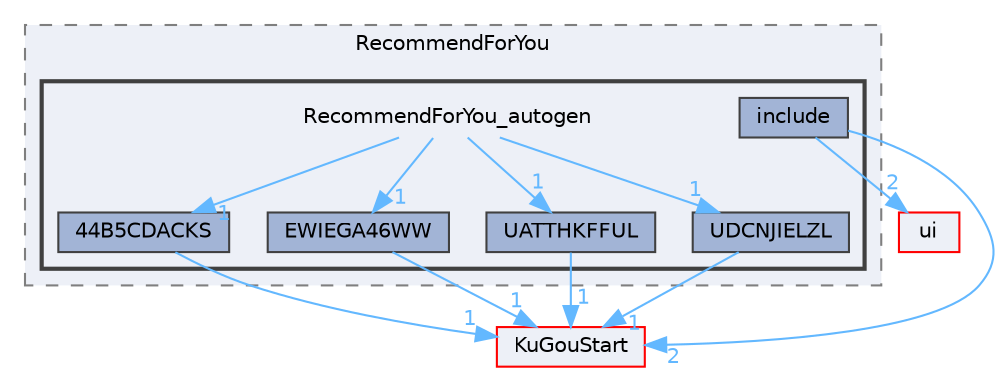 digraph "RecommendForYou_autogen"
{
 // LATEX_PDF_SIZE
  bgcolor="transparent";
  edge [fontname=Helvetica,fontsize=10,labelfontname=Helvetica,labelfontsize=10];
  node [fontname=Helvetica,fontsize=10,shape=box,height=0.2,width=0.4];
  compound=true
  subgraph clusterdir_75b56363bceacd0663ae63bdf7bd7719 {
    graph [ bgcolor="#edf0f7", pencolor="grey50", label="RecommendForYou", fontname=Helvetica,fontsize=10 style="filled,dashed", URL="dir_75b56363bceacd0663ae63bdf7bd7719.html",tooltip=""]
  subgraph clusterdir_fed54f93b4167b974ddcf4ba446891cd {
    graph [ bgcolor="#edf0f7", pencolor="grey25", label="", fontname=Helvetica,fontsize=10 style="filled,bold", URL="dir_fed54f93b4167b974ddcf4ba446891cd.html",tooltip=""]
    dir_fed54f93b4167b974ddcf4ba446891cd [shape=plaintext, label="RecommendForYou_autogen"];
  dir_0956dae1b9171f61631b14bbeaf1357b [label="44B5CDACKS", fillcolor="#a2b4d6", color="grey25", style="filled", URL="dir_0956dae1b9171f61631b14bbeaf1357b.html",tooltip=""];
  dir_0ccc04b8883fc5dcd1addeae79de8a28 [label="EWIEGA46WW", fillcolor="#a2b4d6", color="grey25", style="filled", URL="dir_0ccc04b8883fc5dcd1addeae79de8a28.html",tooltip=""];
  dir_6335133afd8e3bcf3abf37c143d8b8b4 [label="include", fillcolor="#a2b4d6", color="grey25", style="filled", URL="dir_6335133afd8e3bcf3abf37c143d8b8b4.html",tooltip=""];
  dir_69153eed30a71570c8fe022de2f963e1 [label="UATTHKFFUL", fillcolor="#a2b4d6", color="grey25", style="filled", URL="dir_69153eed30a71570c8fe022de2f963e1.html",tooltip=""];
  dir_a353997d69bc60b9888bc6eec74f309c [label="UDCNJIELZL", fillcolor="#a2b4d6", color="grey25", style="filled", URL="dir_a353997d69bc60b9888bc6eec74f309c.html",tooltip=""];
  }
  }
  dir_1788f8309b1a812dcb800a185471cf6c [label="ui", fillcolor="#edf0f7", color="red", style="filled", URL="dir_1788f8309b1a812dcb800a185471cf6c.html",tooltip=""];
  dir_e60601b218beddc6af0778ac41ea9cb2 [label="KuGouStart", fillcolor="#edf0f7", color="red", style="filled", URL="dir_e60601b218beddc6af0778ac41ea9cb2.html",tooltip=""];
  dir_fed54f93b4167b974ddcf4ba446891cd->dir_0956dae1b9171f61631b14bbeaf1357b [headlabel="1", labeldistance=1.5 headhref="dir_000316_000006.html" href="dir_000316_000006.html" color="steelblue1" fontcolor="steelblue1"];
  dir_fed54f93b4167b974ddcf4ba446891cd->dir_0ccc04b8883fc5dcd1addeae79de8a28 [headlabel="1", labeldistance=1.5 headhref="dir_000316_000105.html" href="dir_000316_000105.html" color="steelblue1" fontcolor="steelblue1"];
  dir_fed54f93b4167b974ddcf4ba446891cd->dir_69153eed30a71570c8fe022de2f963e1 [headlabel="1", labeldistance=1.5 headhref="dir_000316_000348.html" href="dir_000316_000348.html" color="steelblue1" fontcolor="steelblue1"];
  dir_fed54f93b4167b974ddcf4ba446891cd->dir_a353997d69bc60b9888bc6eec74f309c [headlabel="1", labeldistance=1.5 headhref="dir_000316_000349.html" href="dir_000316_000349.html" color="steelblue1" fontcolor="steelblue1"];
  dir_0956dae1b9171f61631b14bbeaf1357b->dir_e60601b218beddc6af0778ac41ea9cb2 [headlabel="1", labeldistance=1.5 headhref="dir_000006_000172.html" href="dir_000006_000172.html" color="steelblue1" fontcolor="steelblue1"];
  dir_0ccc04b8883fc5dcd1addeae79de8a28->dir_e60601b218beddc6af0778ac41ea9cb2 [headlabel="1", labeldistance=1.5 headhref="dir_000105_000172.html" href="dir_000105_000172.html" color="steelblue1" fontcolor="steelblue1"];
  dir_6335133afd8e3bcf3abf37c143d8b8b4->dir_1788f8309b1a812dcb800a185471cf6c [headlabel="2", labeldistance=1.5 headhref="dir_000149_000351.html" href="dir_000149_000351.html" color="steelblue1" fontcolor="steelblue1"];
  dir_6335133afd8e3bcf3abf37c143d8b8b4->dir_e60601b218beddc6af0778ac41ea9cb2 [headlabel="2", labeldistance=1.5 headhref="dir_000149_000172.html" href="dir_000149_000172.html" color="steelblue1" fontcolor="steelblue1"];
  dir_69153eed30a71570c8fe022de2f963e1->dir_e60601b218beddc6af0778ac41ea9cb2 [headlabel="1", labeldistance=1.5 headhref="dir_000348_000172.html" href="dir_000348_000172.html" color="steelblue1" fontcolor="steelblue1"];
  dir_a353997d69bc60b9888bc6eec74f309c->dir_e60601b218beddc6af0778ac41ea9cb2 [headlabel="1", labeldistance=1.5 headhref="dir_000349_000172.html" href="dir_000349_000172.html" color="steelblue1" fontcolor="steelblue1"];
}
